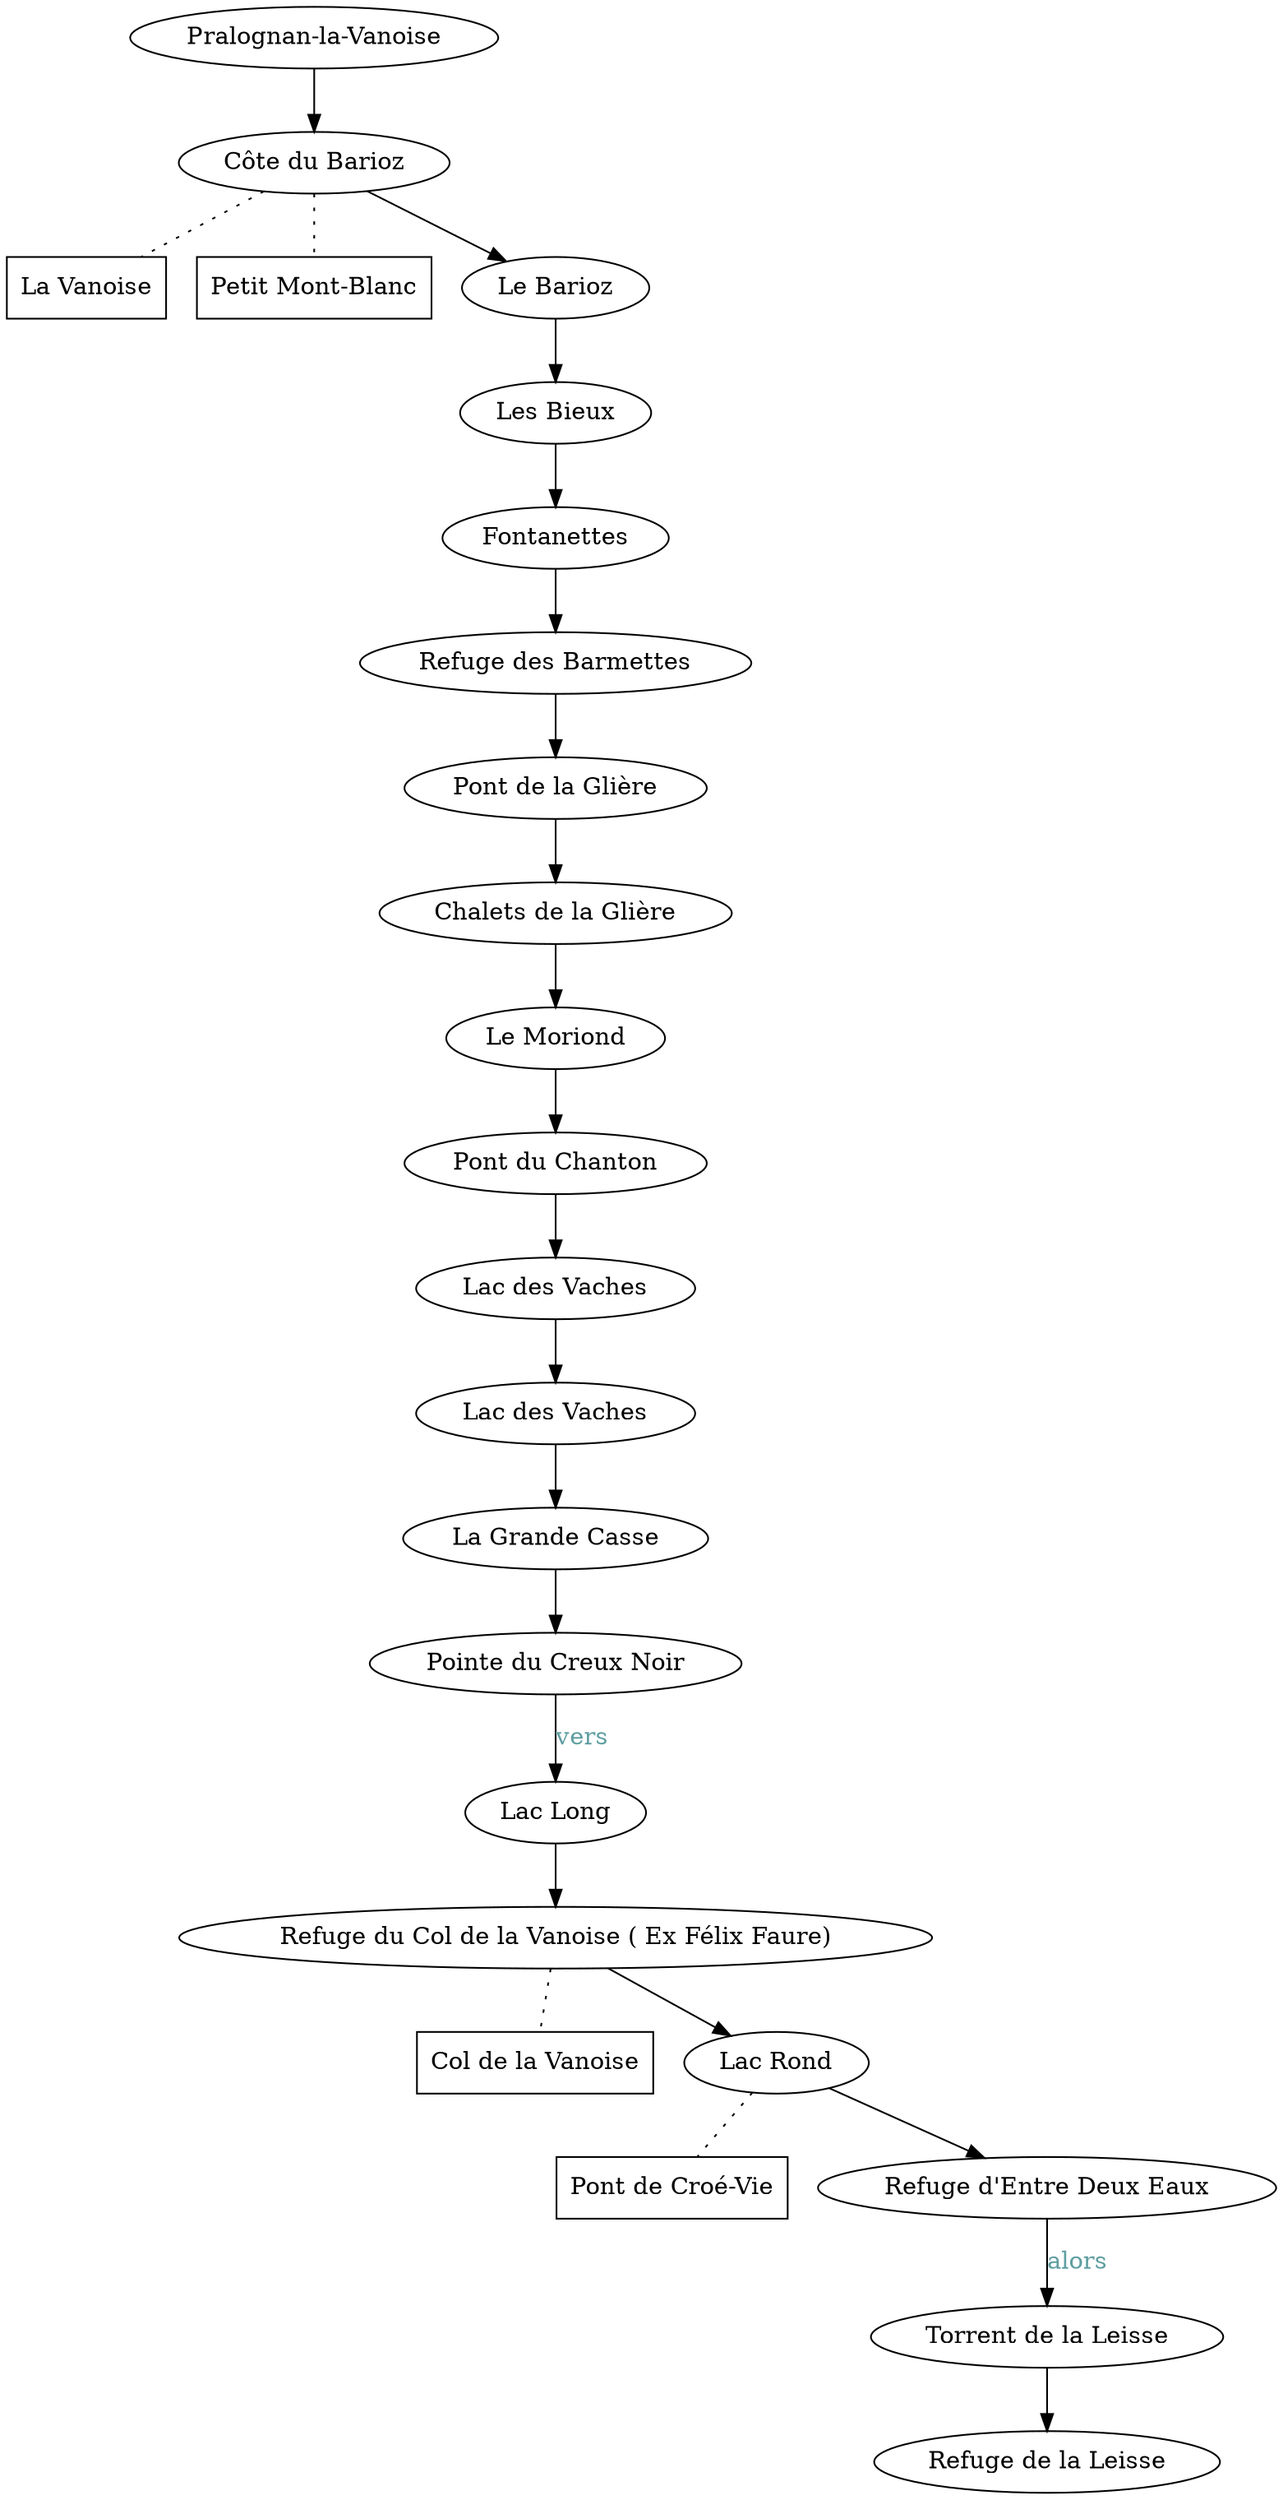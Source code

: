 
        digraph {
        0 [label="Pralognan-la-Vanoise"]
        
                ;
            3 [label="Côte du Barioz"]
        
                ;
            1 [label="La Vanoise"]
        
                [shape=box];
            2 [label="Petit Mont-Blanc"]
        
                [shape=box];
            4 [label="Le Barioz"]
        
                ;
            5 [label="Les Bieux"]
        
                ;
            8 [label="Fontanettes"]
        
                ;
            9 [label="Refuge des Barmettes"]
        
                ;
            10 [label="Pont de la Glière"]
        
                ;
            11 [label="Chalets de la Glière"]
        
                ;
            12 [label="Le Moriond"]
        
                ;
            13 [label="Pont du Chanton"]
        
                ;
            14 [label="Lac des Vaches"]
        
                ;
            15 [label="Lac des Vaches"]
        
                ;
            17 [label="La Grande Casse"]
        
                ;
            18 [label="Pointe du Creux Noir"]
        
                ;
            19 [label="Lac Long"]
        
                ;
            21 [label="Refuge du Col de la Vanoise ( Ex Félix Faure)"]
        
                ;
            20 [label="Col de la Vanoise"]
        
                [shape=box];
            23 [label="Lac Rond"]
        
                ;
            24 [label="Pont de Croé-Vie"]
        
                [shape=box];
            25 [label="Refuge d'Entre Deux Eaux"]
        
                ;
            27 [label="Torrent de la Leisse"]
        
                ;
            28 [label="Refuge de la Leisse"]
        
                ;
            0 -> 3;   
        3 -> 4;   
        3 -> 1 [style=dotted dir=none];  
        3 -> 2 [style=dotted dir=none];  
        4 -> 5;   
        5 -> 8;   
        8 -> 9;   
        9 -> 10;   
        10 -> 11;   
        11 -> 12;   
        12 -> 13;   
        13 -> 14;   
        14 -> 15;   
        15 -> 17;   
        17 -> 18;   
        18 -> 19[label= vers fontcolor=cadetblue];   
        19 -> 21;   
        21 -> 23;   
        21 -> 20 [style=dotted dir=none];  
        23 -> 25;   
        23 -> 24 [style=dotted dir=none];  
        25 -> 27[label= alors fontcolor=cadetblue];   
        27 -> 28;   
        
        }
    